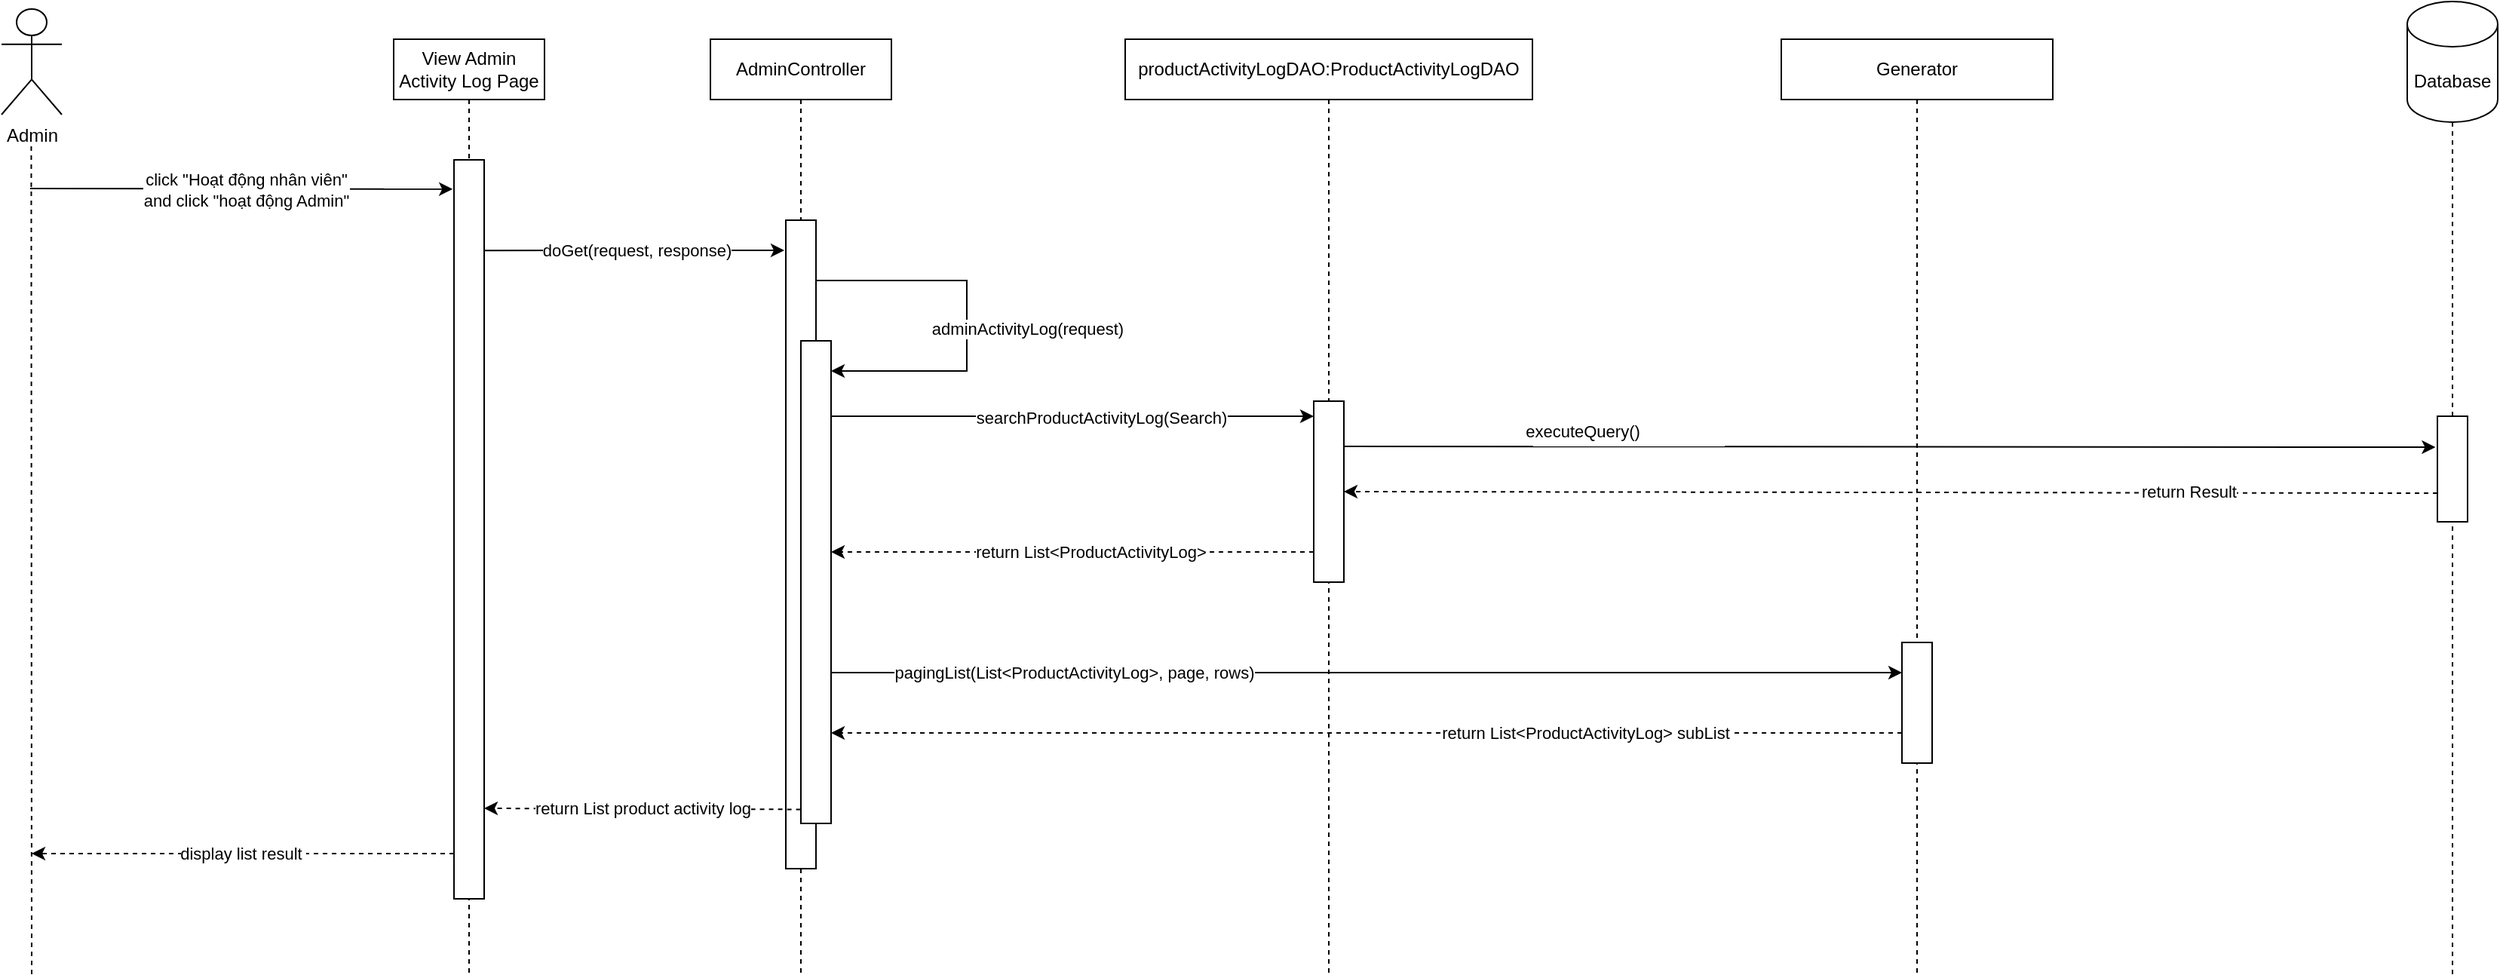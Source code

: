 <mxfile version="21.7.5" type="device">
  <diagram name="Page-1" id="02Nq9jW7B3owufkaCvR9">
    <mxGraphModel dx="1112" dy="1056" grid="1" gridSize="10" guides="1" tooltips="1" connect="1" arrows="1" fold="1" page="1" pageScale="1" pageWidth="850" pageHeight="1100" math="0" shadow="0">
      <root>
        <mxCell id="0" />
        <mxCell id="1" parent="0" />
        <mxCell id="blRzjGdOvriiohquqsqD-1" value="productActivityLogDAO:ProductActivityLogDAO" style="shape=umlLifeline;perimeter=lifelinePerimeter;whiteSpace=wrap;html=1;container=1;dropTarget=0;collapsible=0;recursiveResize=0;outlineConnect=0;portConstraint=eastwest;newEdgeStyle={&quot;curved&quot;:0,&quot;rounded&quot;:0};" parent="1" vertex="1">
          <mxGeometry x="1245" y="460" width="270" height="620" as="geometry" />
        </mxCell>
        <mxCell id="7hafV3GSP3RzsJZpvLI7-5" value="" style="endArrow=none;dashed=1;html=1;rounded=0;" parent="1" source="blRzjGdOvriiohquqsqD-7" target="7hafV3GSP3RzsJZpvLI7-6" edge="1">
          <mxGeometry width="50" height="50" relative="1" as="geometry">
            <mxPoint x="1660" y="1200" as="sourcePoint" />
            <mxPoint x="750" y="530" as="targetPoint" />
          </mxGeometry>
        </mxCell>
        <mxCell id="7hafV3GSP3RzsJZpvLI7-6" value="Database" style="shape=cylinder3;whiteSpace=wrap;html=1;boundedLbl=1;backgroundOutline=1;size=15;" parent="1" vertex="1">
          <mxGeometry x="2095" y="435" width="60" height="80" as="geometry" />
        </mxCell>
        <mxCell id="pOCr6q6vtAm0lsox3jmK-1" value="Admin" style="shape=umlActor;verticalLabelPosition=bottom;verticalAlign=top;html=1;" parent="1" vertex="1">
          <mxGeometry x="500" y="440" width="40" height="70" as="geometry" />
        </mxCell>
        <mxCell id="pOCr6q6vtAm0lsox3jmK-4" value="" style="endArrow=none;dashed=1;html=1;rounded=0;" parent="1" edge="1">
          <mxGeometry width="50" height="50" relative="1" as="geometry">
            <mxPoint x="520" y="1080" as="sourcePoint" />
            <mxPoint x="519.72" y="530" as="targetPoint" />
          </mxGeometry>
        </mxCell>
        <mxCell id="pOCr6q6vtAm0lsox3jmK-5" value="AdminController" style="shape=umlLifeline;perimeter=lifelinePerimeter;whiteSpace=wrap;html=1;container=1;dropTarget=0;collapsible=0;recursiveResize=0;outlineConnect=0;portConstraint=eastwest;newEdgeStyle={&quot;curved&quot;:0,&quot;rounded&quot;:0};" parent="1" vertex="1">
          <mxGeometry x="970" y="460" width="120" height="620" as="geometry" />
        </mxCell>
        <mxCell id="pOCr6q6vtAm0lsox3jmK-6" value="Generator" style="shape=umlLifeline;perimeter=lifelinePerimeter;whiteSpace=wrap;html=1;container=1;dropTarget=0;collapsible=0;recursiveResize=0;outlineConnect=0;portConstraint=eastwest;newEdgeStyle={&quot;curved&quot;:0,&quot;rounded&quot;:0};" parent="1" vertex="1">
          <mxGeometry x="1680" y="460" width="180" height="620" as="geometry" />
        </mxCell>
        <mxCell id="pOCr6q6vtAm0lsox3jmK-10" value="" style="endArrow=classic;html=1;rounded=0;entryX=-0.05;entryY=0.024;entryDx=0;entryDy=0;entryPerimeter=0;" parent="1" edge="1">
          <mxGeometry width="50" height="50" relative="1" as="geometry">
            <mxPoint x="820" y="600.08" as="sourcePoint" />
            <mxPoint x="1019" y="600.0" as="targetPoint" />
          </mxGeometry>
        </mxCell>
        <mxCell id="pOCr6q6vtAm0lsox3jmK-11" value="doGet(request, response)" style="edgeLabel;html=1;align=center;verticalAlign=middle;resizable=0;points=[];" parent="pOCr6q6vtAm0lsox3jmK-10" vertex="1" connectable="0">
          <mxGeometry x="0.087" relative="1" as="geometry">
            <mxPoint x="-7" as="offset" />
          </mxGeometry>
        </mxCell>
        <mxCell id="pOCr6q6vtAm0lsox3jmK-13" value="" style="endArrow=classic;html=1;rounded=0;entryX=0.005;entryY=0.034;entryDx=0;entryDy=0;entryPerimeter=0;" parent="1" edge="1">
          <mxGeometry width="50" height="50" relative="1" as="geometry">
            <mxPoint x="519" y="559" as="sourcePoint" />
            <mxPoint x="799.1" y="559.38" as="targetPoint" />
          </mxGeometry>
        </mxCell>
        <mxCell id="pOCr6q6vtAm0lsox3jmK-40" value="click &quot;Hoạt động nhân viên&quot; &lt;br&gt;and click &quot;hoạt động Admin&quot;" style="edgeLabel;html=1;align=center;verticalAlign=middle;resizable=0;points=[];" parent="pOCr6q6vtAm0lsox3jmK-13" vertex="1" connectable="0">
          <mxGeometry x="-0.158" y="2" relative="1" as="geometry">
            <mxPoint x="25" y="3" as="offset" />
          </mxGeometry>
        </mxCell>
        <mxCell id="pOCr6q6vtAm0lsox3jmK-12" value="" style="rounded=0;whiteSpace=wrap;html=1;" parent="1" vertex="1">
          <mxGeometry x="1020" y="580" width="20" height="430" as="geometry" />
        </mxCell>
        <mxCell id="pOCr6q6vtAm0lsox3jmK-15" value="" style="rounded=0;whiteSpace=wrap;html=1;" parent="1" vertex="1">
          <mxGeometry x="1370" y="700" width="20" height="120" as="geometry" />
        </mxCell>
        <mxCell id="pOCr6q6vtAm0lsox3jmK-16" value="&lt;span id=&quot;docs-internal-guid-dc2d509d-7fff-d388-6200-2b9743ca5b75&quot;&gt;&lt;/span&gt;View Admin Activity Log Page" style="shape=umlLifeline;perimeter=lifelinePerimeter;whiteSpace=wrap;html=1;container=1;dropTarget=0;collapsible=0;recursiveResize=0;outlineConnect=0;portConstraint=eastwest;newEdgeStyle={&quot;curved&quot;:0,&quot;rounded&quot;:0};" parent="1" vertex="1">
          <mxGeometry x="760" y="460" width="100" height="620" as="geometry" />
        </mxCell>
        <mxCell id="pOCr6q6vtAm0lsox3jmK-17" value="" style="rounded=0;whiteSpace=wrap;html=1;" parent="1" vertex="1">
          <mxGeometry x="800" y="540" width="20" height="490" as="geometry" />
        </mxCell>
        <mxCell id="pOCr6q6vtAm0lsox3jmK-20" value="" style="rounded=0;whiteSpace=wrap;html=1;" parent="1" vertex="1">
          <mxGeometry x="1030" y="660" width="20" height="320" as="geometry" />
        </mxCell>
        <mxCell id="pOCr6q6vtAm0lsox3jmK-21" value="" style="endArrow=classic;html=1;rounded=0;" parent="1" edge="1">
          <mxGeometry width="50" height="50" relative="1" as="geometry">
            <mxPoint x="1040" y="620" as="sourcePoint" />
            <mxPoint x="1050" y="680" as="targetPoint" />
            <Array as="points">
              <mxPoint x="1140" y="620" />
              <mxPoint x="1140" y="680" />
            </Array>
          </mxGeometry>
        </mxCell>
        <mxCell id="pOCr6q6vtAm0lsox3jmK-22" value="adminActivityLog(request)" style="edgeLabel;html=1;align=center;verticalAlign=middle;resizable=0;points=[];" parent="pOCr6q6vtAm0lsox3jmK-21" vertex="1" connectable="0">
          <mxGeometry x="0.087" relative="1" as="geometry">
            <mxPoint x="40" y="-4" as="offset" />
          </mxGeometry>
        </mxCell>
        <mxCell id="pOCr6q6vtAm0lsox3jmK-32" value="display list result&amp;nbsp;" style="endArrow=classic;html=1;rounded=0;dashed=1;exitX=0.005;exitY=0.82;exitDx=0;exitDy=0;exitPerimeter=0;" parent="1" edge="1">
          <mxGeometry width="50" height="50" relative="1" as="geometry">
            <mxPoint x="800" y="1000" as="sourcePoint" />
            <mxPoint x="520" y="1000" as="targetPoint" />
            <mxPoint as="offset" />
          </mxGeometry>
        </mxCell>
        <mxCell id="blRzjGdOvriiohquqsqD-10" value="return&amp;nbsp;List&amp;lt;ProductActivityLog&amp;gt;" style="endArrow=classic;html=1;rounded=0;dashed=1;exitX=-0.178;exitY=0.826;exitDx=0;exitDy=0;exitPerimeter=0;" parent="1" edge="1">
          <mxGeometry x="-0.075" width="50" height="50" relative="1" as="geometry">
            <mxPoint x="1370" y="800.0" as="sourcePoint" />
            <mxPoint x="1050" y="800" as="targetPoint" />
            <mxPoint as="offset" />
          </mxGeometry>
        </mxCell>
        <mxCell id="blRzjGdOvriiohquqsqD-12" value="" style="rounded=0;whiteSpace=wrap;html=1;" parent="1" vertex="1">
          <mxGeometry x="1760" y="860" width="20" height="80" as="geometry" />
        </mxCell>
        <mxCell id="blRzjGdOvriiohquqsqD-13" value="executeQuery()" style="endArrow=classic;html=1;rounded=0;entryX=-0.065;entryY=0.293;entryDx=0;entryDy=0;entryPerimeter=0;exitX=1;exitY=0.25;exitDx=0;exitDy=0;" parent="1" edge="1" target="blRzjGdOvriiohquqsqD-7" source="pOCr6q6vtAm0lsox3jmK-15">
          <mxGeometry x="-0.565" y="10" width="50" height="50" relative="1" as="geometry">
            <mxPoint x="1400" y="731" as="sourcePoint" />
            <mxPoint x="2110" y="730" as="targetPoint" />
            <mxPoint as="offset" />
          </mxGeometry>
        </mxCell>
        <mxCell id="blRzjGdOvriiohquqsqD-14" value="return Result" style="endArrow=classic;html=1;rounded=0;dashed=1;exitX=0.012;exitY=0.85;exitDx=0;exitDy=0;exitPerimeter=0;entryX=1;entryY=0.5;entryDx=0;entryDy=0;" parent="1" edge="1" target="pOCr6q6vtAm0lsox3jmK-15">
          <mxGeometry x="-0.545" y="-1" width="50" height="50" relative="1" as="geometry">
            <mxPoint x="2115" y="761" as="sourcePoint" />
            <mxPoint x="1400" y="761" as="targetPoint" />
            <mxPoint as="offset" />
          </mxGeometry>
        </mxCell>
        <mxCell id="blRzjGdOvriiohquqsqD-15" value="" style="endArrow=none;dashed=1;html=1;rounded=0;" parent="1" target="blRzjGdOvriiohquqsqD-7" edge="1">
          <mxGeometry width="50" height="50" relative="1" as="geometry">
            <mxPoint x="2125" y="1080" as="sourcePoint" />
            <mxPoint x="2440" y="590" as="targetPoint" />
          </mxGeometry>
        </mxCell>
        <mxCell id="blRzjGdOvriiohquqsqD-7" value="" style="rounded=0;whiteSpace=wrap;html=1;" parent="1" vertex="1">
          <mxGeometry x="2115" y="710" width="20" height="70" as="geometry" />
        </mxCell>
        <mxCell id="blRzjGdOvriiohquqsqD-28" value="return List product activity log" style="endArrow=classic;html=1;rounded=0;dashed=1;exitX=-0.01;exitY=0.971;exitDx=0;exitDy=0;exitPerimeter=0;" parent="1" edge="1" source="pOCr6q6vtAm0lsox3jmK-20">
          <mxGeometry width="50" height="50" relative="1" as="geometry">
            <mxPoint x="1020" y="970.46" as="sourcePoint" />
            <mxPoint x="820" y="970" as="targetPoint" />
            <mxPoint as="offset" />
          </mxGeometry>
        </mxCell>
        <mxCell id="cDN9xTiaiaY1l8FQXslb-1" value="searchProductActivityLog(Search)" style="endArrow=classic;html=1;rounded=0;exitX=1;exitY=0.25;exitDx=0;exitDy=0;" edge="1" parent="1">
          <mxGeometry x="0.119" y="-1" width="50" height="50" relative="1" as="geometry">
            <mxPoint x="1050" y="710" as="sourcePoint" />
            <mxPoint x="1370" y="710" as="targetPoint" />
            <mxPoint as="offset" />
          </mxGeometry>
        </mxCell>
        <mxCell id="cDN9xTiaiaY1l8FQXslb-2" value="pagingList(List&amp;lt;ProductActivityLog&amp;gt;, page, rows)" style="endArrow=classic;html=1;rounded=0;entryX=0;entryY=0.25;entryDx=0;entryDy=0;" edge="1" parent="1" target="blRzjGdOvriiohquqsqD-12">
          <mxGeometry x="-0.548" width="50" height="50" relative="1" as="geometry">
            <mxPoint x="1050" y="880" as="sourcePoint" />
            <mxPoint x="1370" y="870" as="targetPoint" />
            <mxPoint as="offset" />
          </mxGeometry>
        </mxCell>
        <mxCell id="cDN9xTiaiaY1l8FQXslb-3" value="return List&amp;lt;ProductActivityLog&amp;gt; subList" style="endArrow=classic;html=1;rounded=0;dashed=1;exitX=-0.178;exitY=0.826;exitDx=0;exitDy=0;exitPerimeter=0;" edge="1" parent="1">
          <mxGeometry x="-0.408" width="50" height="50" relative="1" as="geometry">
            <mxPoint x="1760" y="920.0" as="sourcePoint" />
            <mxPoint x="1050" y="920" as="targetPoint" />
            <mxPoint as="offset" />
          </mxGeometry>
        </mxCell>
      </root>
    </mxGraphModel>
  </diagram>
</mxfile>
